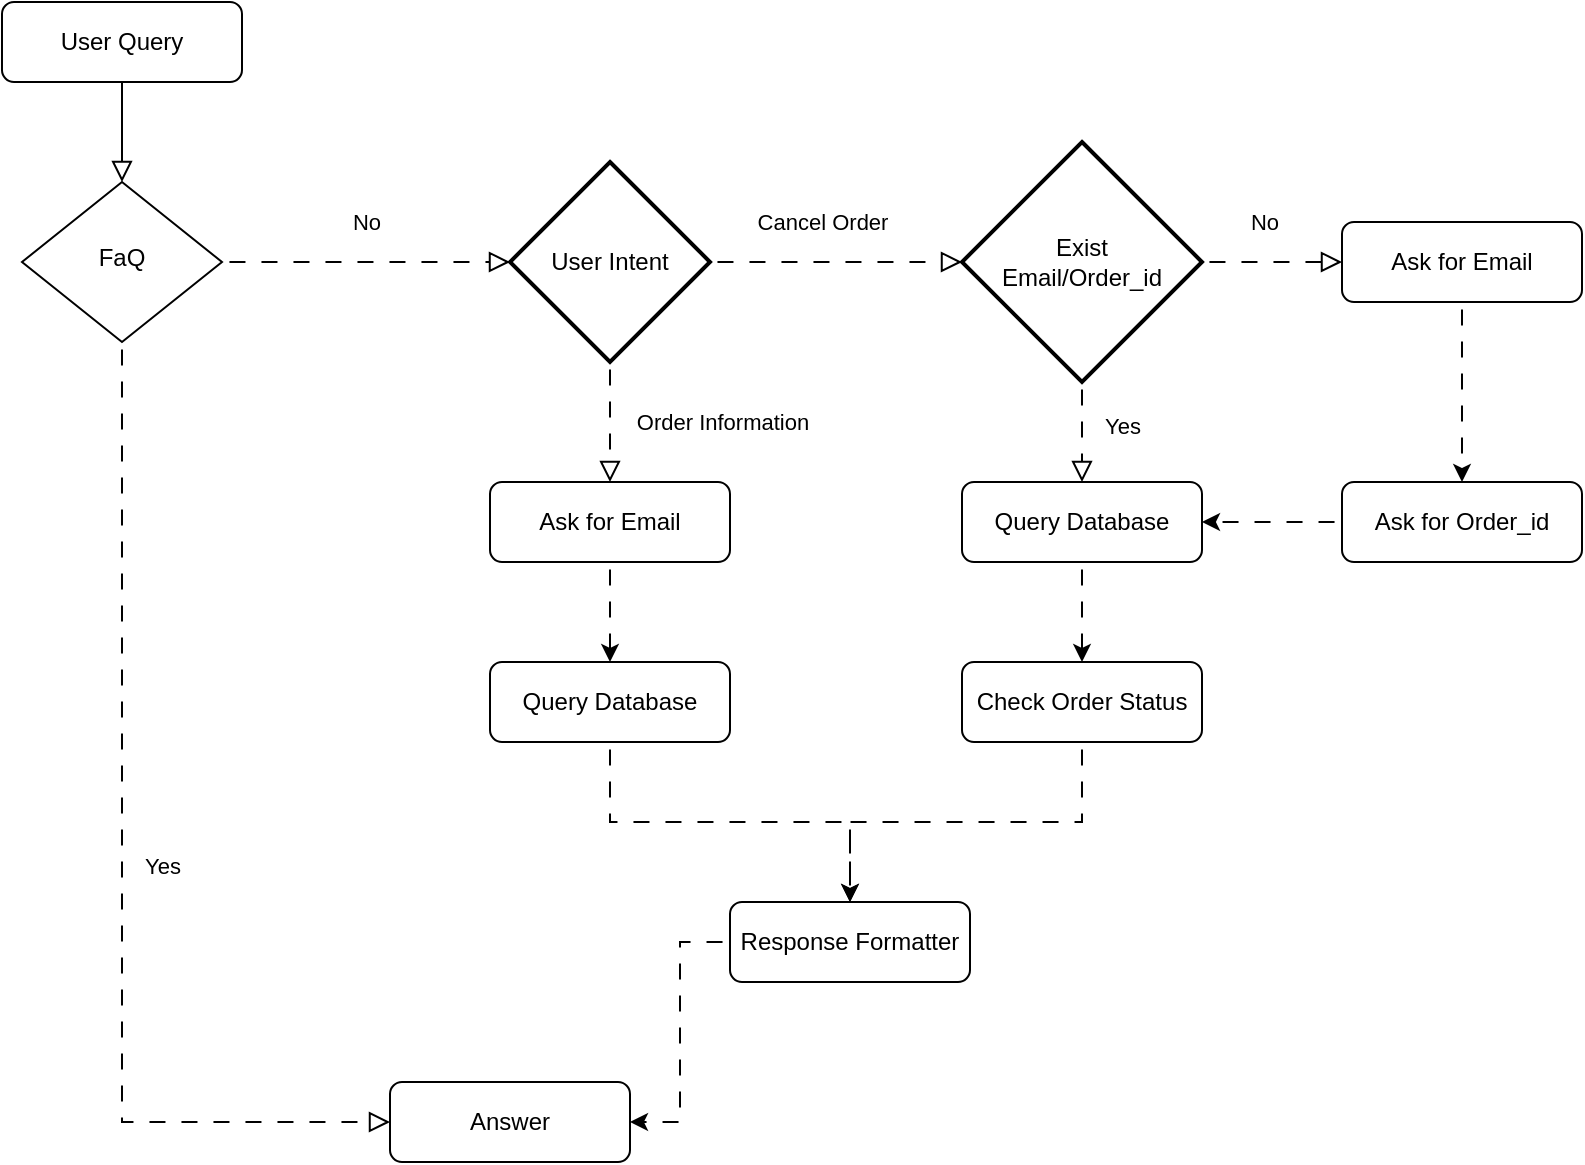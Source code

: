 <mxfile version="24.7.17">
  <diagram id="C5RBs43oDa-KdzZeNtuy" name="Page-1">
    <mxGraphModel dx="1026" dy="743" grid="1" gridSize="10" guides="1" tooltips="1" connect="1" arrows="1" fold="1" page="1" pageScale="1" pageWidth="827" pageHeight="1169" math="0" shadow="0">
      <root>
        <mxCell id="WIyWlLk6GJQsqaUBKTNV-0" />
        <mxCell id="WIyWlLk6GJQsqaUBKTNV-1" parent="WIyWlLk6GJQsqaUBKTNV-0" />
        <mxCell id="WIyWlLk6GJQsqaUBKTNV-2" value="" style="rounded=0;html=1;jettySize=auto;orthogonalLoop=1;fontSize=11;endArrow=block;endFill=0;endSize=8;strokeWidth=1;shadow=0;labelBackgroundColor=none;edgeStyle=orthogonalEdgeStyle;" parent="WIyWlLk6GJQsqaUBKTNV-1" source="WIyWlLk6GJQsqaUBKTNV-3" target="WIyWlLk6GJQsqaUBKTNV-6" edge="1">
          <mxGeometry relative="1" as="geometry" />
        </mxCell>
        <mxCell id="WIyWlLk6GJQsqaUBKTNV-3" value="User Query" style="rounded=1;whiteSpace=wrap;html=1;fontSize=12;glass=0;strokeWidth=1;shadow=0;" parent="WIyWlLk6GJQsqaUBKTNV-1" vertex="1">
          <mxGeometry x="160" y="80" width="120" height="40" as="geometry" />
        </mxCell>
        <mxCell id="WIyWlLk6GJQsqaUBKTNV-6" value="FaQ" style="rhombus;whiteSpace=wrap;html=1;shadow=0;fontFamily=Helvetica;fontSize=12;align=center;strokeWidth=1;spacing=6;spacingTop=-4;" parent="WIyWlLk6GJQsqaUBKTNV-1" vertex="1">
          <mxGeometry x="170" y="170" width="100" height="80" as="geometry" />
        </mxCell>
        <mxCell id="rTcdMNVGRigz0yu7hQ5T-2" value="Answer" style="rounded=1;whiteSpace=wrap;html=1;fontSize=12;glass=0;strokeWidth=1;shadow=0;" parent="WIyWlLk6GJQsqaUBKTNV-1" vertex="1">
          <mxGeometry x="354" y="620" width="120" height="40" as="geometry" />
        </mxCell>
        <mxCell id="rTcdMNVGRigz0yu7hQ5T-5" value="No" style="rounded=0;html=1;jettySize=auto;orthogonalLoop=1;fontSize=11;endArrow=block;endFill=0;endSize=8;strokeWidth=1;shadow=0;labelBackgroundColor=none;edgeStyle=orthogonalEdgeStyle;entryX=0;entryY=0.5;entryDx=0;entryDy=0;exitX=1;exitY=0.5;exitDx=0;exitDy=0;entryPerimeter=0;flowAnimation=1;" parent="WIyWlLk6GJQsqaUBKTNV-1" source="WIyWlLk6GJQsqaUBKTNV-6" target="rTcdMNVGRigz0yu7hQ5T-6" edge="1">
          <mxGeometry y="20" relative="1" as="geometry">
            <mxPoint as="offset" />
            <mxPoint x="230" y="260" as="sourcePoint" />
            <mxPoint x="354" y="210" as="targetPoint" />
          </mxGeometry>
        </mxCell>
        <mxCell id="rTcdMNVGRigz0yu7hQ5T-6" value="User Intent" style="strokeWidth=2;html=1;shape=mxgraph.flowchart.decision;whiteSpace=wrap;" parent="WIyWlLk6GJQsqaUBKTNV-1" vertex="1">
          <mxGeometry x="414" y="160" width="100" height="100" as="geometry" />
        </mxCell>
        <mxCell id="rTcdMNVGRigz0yu7hQ5T-11" style="edgeStyle=orthogonalEdgeStyle;rounded=0;orthogonalLoop=1;jettySize=auto;html=1;entryX=0.5;entryY=0;entryDx=0;entryDy=0;flowAnimation=1;" parent="WIyWlLk6GJQsqaUBKTNV-1" source="rTcdMNVGRigz0yu7hQ5T-8" target="rTcdMNVGRigz0yu7hQ5T-10" edge="1">
          <mxGeometry relative="1" as="geometry" />
        </mxCell>
        <mxCell id="rTcdMNVGRigz0yu7hQ5T-8" value="Ask for Email" style="rounded=1;whiteSpace=wrap;html=1;fontSize=12;glass=0;strokeWidth=1;shadow=0;" parent="WIyWlLk6GJQsqaUBKTNV-1" vertex="1">
          <mxGeometry x="404" y="320" width="120" height="40" as="geometry" />
        </mxCell>
        <mxCell id="rTcdMNVGRigz0yu7hQ5T-9" value="Order Information" style="rounded=0;html=1;jettySize=auto;orthogonalLoop=1;fontSize=11;endArrow=block;endFill=0;endSize=8;strokeWidth=1;shadow=0;labelBackgroundColor=none;edgeStyle=orthogonalEdgeStyle;entryX=0.5;entryY=0;entryDx=0;entryDy=0;exitX=0.5;exitY=1;exitDx=0;exitDy=0;exitPerimeter=0;flowAnimation=1;" parent="WIyWlLk6GJQsqaUBKTNV-1" source="rTcdMNVGRigz0yu7hQ5T-6" target="rTcdMNVGRigz0yu7hQ5T-8" edge="1">
          <mxGeometry y="56" relative="1" as="geometry">
            <mxPoint as="offset" />
            <mxPoint x="280" y="220" as="sourcePoint" />
            <mxPoint x="424" y="220" as="targetPoint" />
          </mxGeometry>
        </mxCell>
        <mxCell id="rTcdMNVGRigz0yu7hQ5T-26" style="edgeStyle=orthogonalEdgeStyle;rounded=0;orthogonalLoop=1;jettySize=auto;html=1;entryX=0.5;entryY=0;entryDx=0;entryDy=0;flowAnimation=1;" parent="WIyWlLk6GJQsqaUBKTNV-1" source="rTcdMNVGRigz0yu7hQ5T-10" target="rTcdMNVGRigz0yu7hQ5T-12" edge="1">
          <mxGeometry relative="1" as="geometry" />
        </mxCell>
        <mxCell id="rTcdMNVGRigz0yu7hQ5T-10" value="Query Database" style="rounded=1;whiteSpace=wrap;html=1;fontSize=12;glass=0;strokeWidth=1;shadow=0;" parent="WIyWlLk6GJQsqaUBKTNV-1" vertex="1">
          <mxGeometry x="404" y="410" width="120" height="40" as="geometry" />
        </mxCell>
        <mxCell id="rTcdMNVGRigz0yu7hQ5T-16" style="edgeStyle=orthogonalEdgeStyle;rounded=0;orthogonalLoop=1;jettySize=auto;html=1;entryX=1;entryY=0.5;entryDx=0;entryDy=0;flowAnimation=1;" parent="WIyWlLk6GJQsqaUBKTNV-1" source="rTcdMNVGRigz0yu7hQ5T-12" target="rTcdMNVGRigz0yu7hQ5T-2" edge="1">
          <mxGeometry relative="1" as="geometry" />
        </mxCell>
        <mxCell id="rTcdMNVGRigz0yu7hQ5T-12" value="Response Formatter" style="rounded=1;whiteSpace=wrap;html=1;fontSize=12;glass=0;strokeWidth=1;shadow=0;" parent="WIyWlLk6GJQsqaUBKTNV-1" vertex="1">
          <mxGeometry x="524" y="530" width="120" height="40" as="geometry" />
        </mxCell>
        <mxCell id="rTcdMNVGRigz0yu7hQ5T-18" value="Cancel Order" style="rounded=0;html=1;jettySize=auto;orthogonalLoop=1;fontSize=11;endArrow=block;endFill=0;endSize=8;strokeWidth=1;shadow=0;labelBackgroundColor=none;edgeStyle=orthogonalEdgeStyle;entryX=0;entryY=0.5;entryDx=0;entryDy=0;exitX=1;exitY=0.5;exitDx=0;exitDy=0;exitPerimeter=0;entryPerimeter=0;flowAnimation=1;" parent="WIyWlLk6GJQsqaUBKTNV-1" source="rTcdMNVGRigz0yu7hQ5T-6" target="rTcdMNVGRigz0yu7hQ5T-19" edge="1">
          <mxGeometry x="-0.111" y="20" relative="1" as="geometry">
            <mxPoint as="offset" />
            <mxPoint x="474" y="270" as="sourcePoint" />
            <mxPoint x="640" y="210" as="targetPoint" />
          </mxGeometry>
        </mxCell>
        <mxCell id="rTcdMNVGRigz0yu7hQ5T-19" value="Exist&lt;div&gt;Email/Order_id&lt;/div&gt;" style="strokeWidth=2;html=1;shape=mxgraph.flowchart.decision;whiteSpace=wrap;" parent="WIyWlLk6GJQsqaUBKTNV-1" vertex="1">
          <mxGeometry x="640" y="150" width="120" height="120" as="geometry" />
        </mxCell>
        <mxCell id="rTcdMNVGRigz0yu7hQ5T-23" style="edgeStyle=orthogonalEdgeStyle;rounded=0;orthogonalLoop=1;jettySize=auto;html=1;entryX=0.5;entryY=0;entryDx=0;entryDy=0;flowAnimation=1;" parent="WIyWlLk6GJQsqaUBKTNV-1" source="rTcdMNVGRigz0yu7hQ5T-20" target="rTcdMNVGRigz0yu7hQ5T-22" edge="1">
          <mxGeometry relative="1" as="geometry" />
        </mxCell>
        <mxCell id="rTcdMNVGRigz0yu7hQ5T-20" value="Query Database" style="rounded=1;whiteSpace=wrap;html=1;fontSize=12;glass=0;strokeWidth=1;shadow=0;" parent="WIyWlLk6GJQsqaUBKTNV-1" vertex="1">
          <mxGeometry x="640" y="320" width="120" height="40" as="geometry" />
        </mxCell>
        <mxCell id="rTcdMNVGRigz0yu7hQ5T-27" style="edgeStyle=orthogonalEdgeStyle;rounded=0;orthogonalLoop=1;jettySize=auto;html=1;entryX=0.5;entryY=0;entryDx=0;entryDy=0;flowAnimation=1;" parent="WIyWlLk6GJQsqaUBKTNV-1" source="rTcdMNVGRigz0yu7hQ5T-22" target="rTcdMNVGRigz0yu7hQ5T-12" edge="1">
          <mxGeometry relative="1" as="geometry" />
        </mxCell>
        <mxCell id="rTcdMNVGRigz0yu7hQ5T-22" value="Check Order Status" style="rounded=1;whiteSpace=wrap;html=1;fontSize=12;glass=0;strokeWidth=1;shadow=0;" parent="WIyWlLk6GJQsqaUBKTNV-1" vertex="1">
          <mxGeometry x="640" y="410" width="120" height="40" as="geometry" />
        </mxCell>
        <mxCell id="rTcdMNVGRigz0yu7hQ5T-28" value="Yes" style="rounded=0;html=1;jettySize=auto;orthogonalLoop=1;fontSize=11;endArrow=block;endFill=0;endSize=8;strokeWidth=1;shadow=0;labelBackgroundColor=none;edgeStyle=orthogonalEdgeStyle;entryX=0;entryY=0.5;entryDx=0;entryDy=0;exitX=0.5;exitY=1;exitDx=0;exitDy=0;flowAnimation=1;" parent="WIyWlLk6GJQsqaUBKTNV-1" source="WIyWlLk6GJQsqaUBKTNV-6" target="rTcdMNVGRigz0yu7hQ5T-2" edge="1">
          <mxGeometry y="20" relative="1" as="geometry">
            <mxPoint as="offset" />
            <mxPoint x="280" y="220" as="sourcePoint" />
            <mxPoint x="424" y="220" as="targetPoint" />
          </mxGeometry>
        </mxCell>
        <mxCell id="rTcdMNVGRigz0yu7hQ5T-33" style="edgeStyle=orthogonalEdgeStyle;rounded=0;orthogonalLoop=1;jettySize=auto;html=1;entryX=0.5;entryY=0;entryDx=0;entryDy=0;flowAnimation=1;" parent="WIyWlLk6GJQsqaUBKTNV-1" source="rTcdMNVGRigz0yu7hQ5T-29" target="rTcdMNVGRigz0yu7hQ5T-32" edge="1">
          <mxGeometry relative="1" as="geometry" />
        </mxCell>
        <mxCell id="rTcdMNVGRigz0yu7hQ5T-29" value="Ask for Email" style="rounded=1;whiteSpace=wrap;html=1;fontSize=12;glass=0;strokeWidth=1;shadow=0;" parent="WIyWlLk6GJQsqaUBKTNV-1" vertex="1">
          <mxGeometry x="830" y="190" width="120" height="40" as="geometry" />
        </mxCell>
        <mxCell id="rTcdMNVGRigz0yu7hQ5T-30" value="Yes" style="rounded=0;html=1;jettySize=auto;orthogonalLoop=1;fontSize=11;endArrow=block;endFill=0;endSize=8;strokeWidth=1;shadow=0;labelBackgroundColor=none;edgeStyle=orthogonalEdgeStyle;entryX=0.5;entryY=0;entryDx=0;entryDy=0;exitX=0.5;exitY=1;exitDx=0;exitDy=0;exitPerimeter=0;flowAnimation=1;" parent="WIyWlLk6GJQsqaUBKTNV-1" source="rTcdMNVGRigz0yu7hQ5T-19" target="rTcdMNVGRigz0yu7hQ5T-20" edge="1">
          <mxGeometry x="-0.111" y="20" relative="1" as="geometry">
            <mxPoint as="offset" />
            <mxPoint x="524" y="220" as="sourcePoint" />
            <mxPoint x="650" y="220" as="targetPoint" />
          </mxGeometry>
        </mxCell>
        <mxCell id="rTcdMNVGRigz0yu7hQ5T-31" value="No" style="rounded=0;html=1;jettySize=auto;orthogonalLoop=1;fontSize=11;endArrow=block;endFill=0;endSize=8;strokeWidth=1;shadow=0;labelBackgroundColor=none;edgeStyle=orthogonalEdgeStyle;entryX=0;entryY=0.5;entryDx=0;entryDy=0;exitX=1;exitY=0.5;exitDx=0;exitDy=0;exitPerimeter=0;flowAnimation=1;" parent="WIyWlLk6GJQsqaUBKTNV-1" source="rTcdMNVGRigz0yu7hQ5T-19" target="rTcdMNVGRigz0yu7hQ5T-29" edge="1">
          <mxGeometry x="-0.111" y="20" relative="1" as="geometry">
            <mxPoint as="offset" />
            <mxPoint x="534" y="230" as="sourcePoint" />
            <mxPoint x="660" y="230" as="targetPoint" />
          </mxGeometry>
        </mxCell>
        <mxCell id="rTcdMNVGRigz0yu7hQ5T-34" style="edgeStyle=orthogonalEdgeStyle;rounded=0;orthogonalLoop=1;jettySize=auto;html=1;entryX=1;entryY=0.5;entryDx=0;entryDy=0;flowAnimation=1;" parent="WIyWlLk6GJQsqaUBKTNV-1" source="rTcdMNVGRigz0yu7hQ5T-32" target="rTcdMNVGRigz0yu7hQ5T-20" edge="1">
          <mxGeometry relative="1" as="geometry" />
        </mxCell>
        <mxCell id="rTcdMNVGRigz0yu7hQ5T-32" value="Ask for Order_id" style="rounded=1;whiteSpace=wrap;html=1;fontSize=12;glass=0;strokeWidth=1;shadow=0;" parent="WIyWlLk6GJQsqaUBKTNV-1" vertex="1">
          <mxGeometry x="830" y="320" width="120" height="40" as="geometry" />
        </mxCell>
      </root>
    </mxGraphModel>
  </diagram>
</mxfile>
